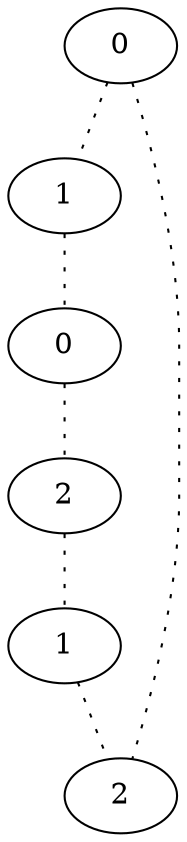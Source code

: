 graph {
a[label=0]
b[label=1]
c[label=0]
d[label=2]
e[label=1]
f[label=2]
a -- b [style=dotted];
b -- c [style=dotted];
c -- d [style=dotted];
d -- e [style=dotted];
e -- f [style=dotted];
a -- f [style=dotted];
}
